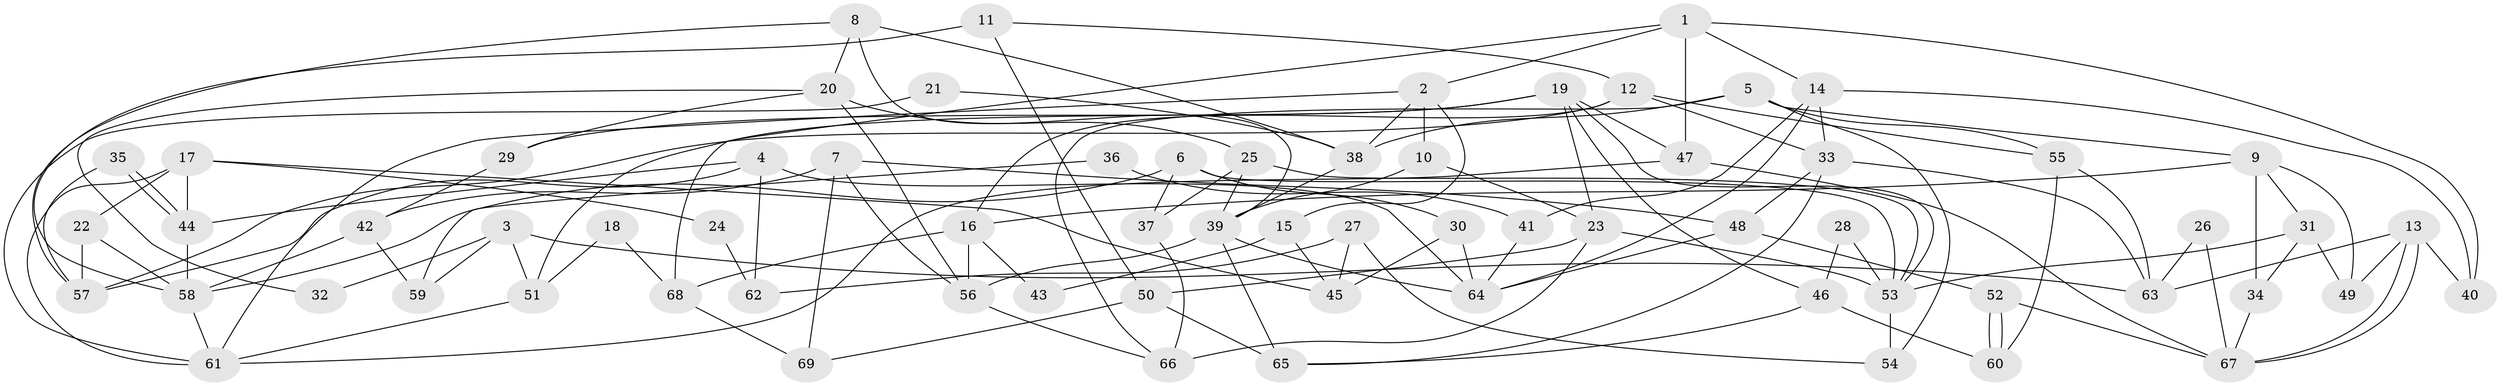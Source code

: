 // Generated by graph-tools (version 1.1) at 2025/35/03/09/25 02:35:59]
// undirected, 69 vertices, 138 edges
graph export_dot {
graph [start="1"]
  node [color=gray90,style=filled];
  1;
  2;
  3;
  4;
  5;
  6;
  7;
  8;
  9;
  10;
  11;
  12;
  13;
  14;
  15;
  16;
  17;
  18;
  19;
  20;
  21;
  22;
  23;
  24;
  25;
  26;
  27;
  28;
  29;
  30;
  31;
  32;
  33;
  34;
  35;
  36;
  37;
  38;
  39;
  40;
  41;
  42;
  43;
  44;
  45;
  46;
  47;
  48;
  49;
  50;
  51;
  52;
  53;
  54;
  55;
  56;
  57;
  58;
  59;
  60;
  61;
  62;
  63;
  64;
  65;
  66;
  67;
  68;
  69;
  1 -- 2;
  1 -- 14;
  1 -- 40;
  1 -- 47;
  1 -- 68;
  2 -- 38;
  2 -- 10;
  2 -- 15;
  2 -- 61;
  3 -- 51;
  3 -- 63;
  3 -- 32;
  3 -- 59;
  4 -- 57;
  4 -- 64;
  4 -- 44;
  4 -- 62;
  5 -- 66;
  5 -- 55;
  5 -- 9;
  5 -- 38;
  5 -- 54;
  6 -- 58;
  6 -- 37;
  6 -- 30;
  6 -- 53;
  7 -- 69;
  7 -- 42;
  7 -- 48;
  7 -- 56;
  8 -- 20;
  8 -- 39;
  8 -- 38;
  8 -- 57;
  9 -- 34;
  9 -- 16;
  9 -- 31;
  9 -- 49;
  10 -- 39;
  10 -- 23;
  11 -- 12;
  11 -- 58;
  11 -- 50;
  12 -- 33;
  12 -- 57;
  12 -- 16;
  12 -- 55;
  13 -- 67;
  13 -- 67;
  13 -- 49;
  13 -- 40;
  13 -- 63;
  14 -- 40;
  14 -- 33;
  14 -- 41;
  14 -- 64;
  15 -- 45;
  15 -- 43;
  16 -- 43;
  16 -- 56;
  16 -- 68;
  17 -- 61;
  17 -- 44;
  17 -- 22;
  17 -- 24;
  17 -- 45;
  18 -- 68;
  18 -- 51;
  19 -- 53;
  19 -- 47;
  19 -- 23;
  19 -- 29;
  19 -- 46;
  19 -- 51;
  20 -- 25;
  20 -- 56;
  20 -- 29;
  20 -- 32;
  21 -- 38;
  21 -- 61;
  22 -- 58;
  22 -- 57;
  23 -- 50;
  23 -- 53;
  23 -- 66;
  24 -- 62;
  25 -- 39;
  25 -- 53;
  25 -- 37;
  26 -- 67;
  26 -- 63;
  27 -- 54;
  27 -- 45;
  27 -- 62;
  28 -- 53;
  28 -- 46;
  29 -- 42;
  30 -- 64;
  30 -- 45;
  31 -- 53;
  31 -- 34;
  31 -- 49;
  33 -- 48;
  33 -- 65;
  33 -- 63;
  34 -- 67;
  35 -- 57;
  35 -- 44;
  35 -- 44;
  36 -- 41;
  36 -- 59;
  37 -- 66;
  38 -- 39;
  39 -- 56;
  39 -- 64;
  39 -- 65;
  41 -- 64;
  42 -- 58;
  42 -- 59;
  44 -- 58;
  46 -- 60;
  46 -- 65;
  47 -- 67;
  47 -- 61;
  48 -- 64;
  48 -- 52;
  50 -- 65;
  50 -- 69;
  51 -- 61;
  52 -- 60;
  52 -- 60;
  52 -- 67;
  53 -- 54;
  55 -- 63;
  55 -- 60;
  56 -- 66;
  58 -- 61;
  68 -- 69;
}
